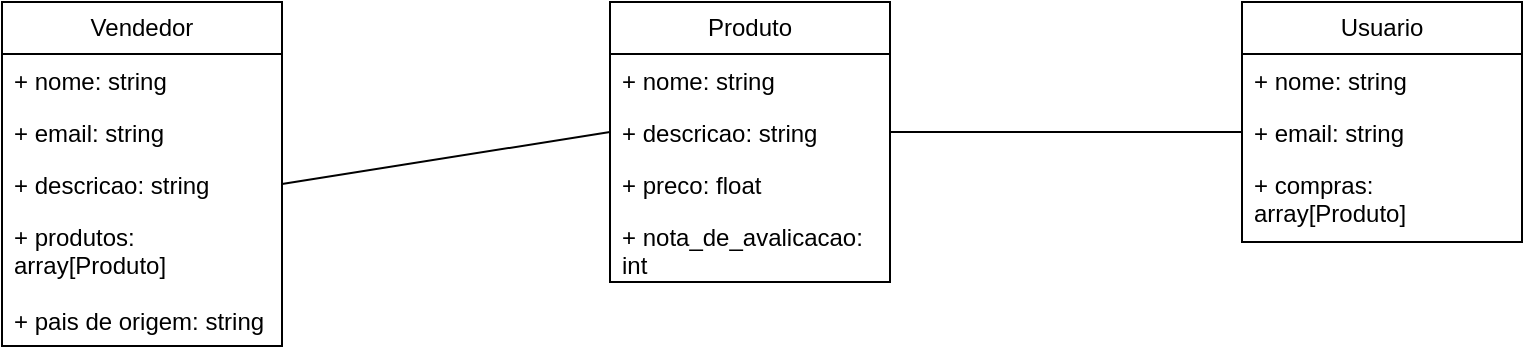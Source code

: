 <mxfile version="27.1.4">
  <diagram name="Página-1" id="nF12pDvcKC0zUYROpIUN">
    <mxGraphModel dx="1382" dy="790" grid="1" gridSize="10" guides="1" tooltips="1" connect="1" arrows="1" fold="1" page="1" pageScale="1" pageWidth="827" pageHeight="1169" math="0" shadow="0">
      <root>
        <mxCell id="0" />
        <mxCell id="1" parent="0" />
        <mxCell id="FdY34BbTGLnVHsPEEQUI-1" value="Vendedor" style="swimlane;fontStyle=0;childLayout=stackLayout;horizontal=1;startSize=26;fillColor=none;horizontalStack=0;resizeParent=1;resizeParentMax=0;resizeLast=0;collapsible=1;marginBottom=0;whiteSpace=wrap;html=1;" vertex="1" parent="1">
          <mxGeometry x="40" y="90" width="140" height="172" as="geometry" />
        </mxCell>
        <mxCell id="FdY34BbTGLnVHsPEEQUI-2" value="+ nome: string" style="text;strokeColor=none;fillColor=none;align=left;verticalAlign=top;spacingLeft=4;spacingRight=4;overflow=hidden;rotatable=0;points=[[0,0.5],[1,0.5]];portConstraint=eastwest;whiteSpace=wrap;html=1;" vertex="1" parent="FdY34BbTGLnVHsPEEQUI-1">
          <mxGeometry y="26" width="140" height="26" as="geometry" />
        </mxCell>
        <mxCell id="FdY34BbTGLnVHsPEEQUI-21" value="+ email: string" style="text;strokeColor=none;fillColor=none;align=left;verticalAlign=top;spacingLeft=4;spacingRight=4;overflow=hidden;rotatable=0;points=[[0,0.5],[1,0.5]];portConstraint=eastwest;whiteSpace=wrap;html=1;" vertex="1" parent="FdY34BbTGLnVHsPEEQUI-1">
          <mxGeometry y="52" width="140" height="26" as="geometry" />
        </mxCell>
        <mxCell id="FdY34BbTGLnVHsPEEQUI-3" value="+ descricao: string" style="text;strokeColor=none;fillColor=none;align=left;verticalAlign=top;spacingLeft=4;spacingRight=4;overflow=hidden;rotatable=0;points=[[0,0.5],[1,0.5]];portConstraint=eastwest;whiteSpace=wrap;html=1;" vertex="1" parent="FdY34BbTGLnVHsPEEQUI-1">
          <mxGeometry y="78" width="140" height="26" as="geometry" />
        </mxCell>
        <mxCell id="FdY34BbTGLnVHsPEEQUI-4" value="+ produtos: array[Produto]" style="text;strokeColor=none;fillColor=none;align=left;verticalAlign=top;spacingLeft=4;spacingRight=4;overflow=hidden;rotatable=0;points=[[0,0.5],[1,0.5]];portConstraint=eastwest;whiteSpace=wrap;html=1;" vertex="1" parent="FdY34BbTGLnVHsPEEQUI-1">
          <mxGeometry y="104" width="140" height="42" as="geometry" />
        </mxCell>
        <mxCell id="FdY34BbTGLnVHsPEEQUI-10" value="+ pais de origem: string" style="text;strokeColor=none;fillColor=none;align=left;verticalAlign=top;spacingLeft=4;spacingRight=4;overflow=hidden;rotatable=0;points=[[0,0.5],[1,0.5]];portConstraint=eastwest;whiteSpace=wrap;html=1;" vertex="1" parent="FdY34BbTGLnVHsPEEQUI-1">
          <mxGeometry y="146" width="140" height="26" as="geometry" />
        </mxCell>
        <mxCell id="FdY34BbTGLnVHsPEEQUI-6" value="Produto" style="swimlane;fontStyle=0;childLayout=stackLayout;horizontal=1;startSize=26;fillColor=none;horizontalStack=0;resizeParent=1;resizeParentMax=0;resizeLast=0;collapsible=1;marginBottom=0;whiteSpace=wrap;html=1;" vertex="1" parent="1">
          <mxGeometry x="344" y="90" width="140" height="140" as="geometry" />
        </mxCell>
        <mxCell id="FdY34BbTGLnVHsPEEQUI-7" value="+ nome: string" style="text;strokeColor=none;fillColor=none;align=left;verticalAlign=top;spacingLeft=4;spacingRight=4;overflow=hidden;rotatable=0;points=[[0,0.5],[1,0.5]];portConstraint=eastwest;whiteSpace=wrap;html=1;" vertex="1" parent="FdY34BbTGLnVHsPEEQUI-6">
          <mxGeometry y="26" width="140" height="26" as="geometry" />
        </mxCell>
        <mxCell id="FdY34BbTGLnVHsPEEQUI-8" value="+ descricao: string" style="text;strokeColor=none;fillColor=none;align=left;verticalAlign=top;spacingLeft=4;spacingRight=4;overflow=hidden;rotatable=0;points=[[0,0.5],[1,0.5]];portConstraint=eastwest;whiteSpace=wrap;html=1;" vertex="1" parent="FdY34BbTGLnVHsPEEQUI-6">
          <mxGeometry y="52" width="140" height="26" as="geometry" />
        </mxCell>
        <mxCell id="FdY34BbTGLnVHsPEEQUI-9" value="+ preco: float" style="text;strokeColor=none;fillColor=none;align=left;verticalAlign=top;spacingLeft=4;spacingRight=4;overflow=hidden;rotatable=0;points=[[0,0.5],[1,0.5]];portConstraint=eastwest;whiteSpace=wrap;html=1;" vertex="1" parent="FdY34BbTGLnVHsPEEQUI-6">
          <mxGeometry y="78" width="140" height="26" as="geometry" />
        </mxCell>
        <mxCell id="FdY34BbTGLnVHsPEEQUI-12" value="+ nota_de_avalicacao: int" style="text;strokeColor=none;fillColor=none;align=left;verticalAlign=top;spacingLeft=4;spacingRight=4;overflow=hidden;rotatable=0;points=[[0,0.5],[1,0.5]];portConstraint=eastwest;whiteSpace=wrap;html=1;" vertex="1" parent="FdY34BbTGLnVHsPEEQUI-6">
          <mxGeometry y="104" width="140" height="36" as="geometry" />
        </mxCell>
        <mxCell id="FdY34BbTGLnVHsPEEQUI-13" style="rounded=0;orthogonalLoop=1;jettySize=auto;html=1;exitX=1;exitY=0.5;exitDx=0;exitDy=0;entryX=0;entryY=0.5;entryDx=0;entryDy=0;endArrow=none;startFill=0;" edge="1" parent="1" source="FdY34BbTGLnVHsPEEQUI-3" target="FdY34BbTGLnVHsPEEQUI-8">
          <mxGeometry relative="1" as="geometry" />
        </mxCell>
        <mxCell id="FdY34BbTGLnVHsPEEQUI-14" value="Usuario" style="swimlane;fontStyle=0;childLayout=stackLayout;horizontal=1;startSize=26;fillColor=none;horizontalStack=0;resizeParent=1;resizeParentMax=0;resizeLast=0;collapsible=1;marginBottom=0;whiteSpace=wrap;html=1;" vertex="1" parent="1">
          <mxGeometry x="660" y="90" width="140" height="120" as="geometry" />
        </mxCell>
        <mxCell id="FdY34BbTGLnVHsPEEQUI-15" value="+ nome: string" style="text;strokeColor=none;fillColor=none;align=left;verticalAlign=top;spacingLeft=4;spacingRight=4;overflow=hidden;rotatable=0;points=[[0,0.5],[1,0.5]];portConstraint=eastwest;whiteSpace=wrap;html=1;" vertex="1" parent="FdY34BbTGLnVHsPEEQUI-14">
          <mxGeometry y="26" width="140" height="26" as="geometry" />
        </mxCell>
        <mxCell id="FdY34BbTGLnVHsPEEQUI-16" value="+ email: string" style="text;strokeColor=none;fillColor=none;align=left;verticalAlign=top;spacingLeft=4;spacingRight=4;overflow=hidden;rotatable=0;points=[[0,0.5],[1,0.5]];portConstraint=eastwest;whiteSpace=wrap;html=1;" vertex="1" parent="FdY34BbTGLnVHsPEEQUI-14">
          <mxGeometry y="52" width="140" height="26" as="geometry" />
        </mxCell>
        <mxCell id="FdY34BbTGLnVHsPEEQUI-17" value="+ compras: array[Produto]" style="text;strokeColor=none;fillColor=none;align=left;verticalAlign=top;spacingLeft=4;spacingRight=4;overflow=hidden;rotatable=0;points=[[0,0.5],[1,0.5]];portConstraint=eastwest;whiteSpace=wrap;html=1;" vertex="1" parent="FdY34BbTGLnVHsPEEQUI-14">
          <mxGeometry y="78" width="140" height="42" as="geometry" />
        </mxCell>
        <mxCell id="FdY34BbTGLnVHsPEEQUI-19" style="edgeStyle=none;rounded=0;orthogonalLoop=1;jettySize=auto;html=1;exitX=0;exitY=0.5;exitDx=0;exitDy=0;entryX=1;entryY=0.5;entryDx=0;entryDy=0;endArrow=none;startFill=0;" edge="1" parent="1" source="FdY34BbTGLnVHsPEEQUI-16" target="FdY34BbTGLnVHsPEEQUI-8">
          <mxGeometry relative="1" as="geometry" />
        </mxCell>
      </root>
    </mxGraphModel>
  </diagram>
</mxfile>
